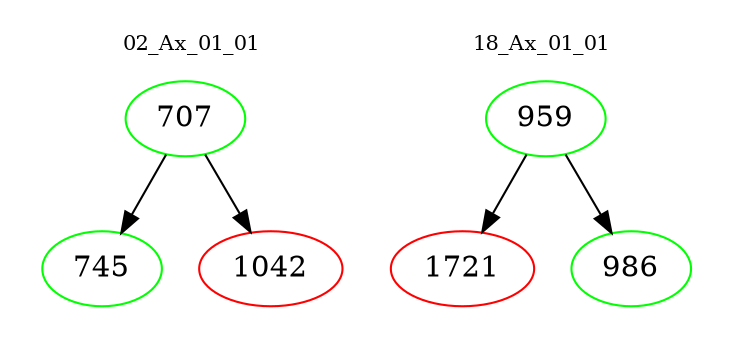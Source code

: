 digraph{
subgraph cluster_0 {
color = white
label = "02_Ax_01_01";
fontsize=10;
T0_707 [label="707", color="green"]
T0_707 -> T0_745 [color="black"]
T0_745 [label="745", color="green"]
T0_707 -> T0_1042 [color="black"]
T0_1042 [label="1042", color="red"]
}
subgraph cluster_1 {
color = white
label = "18_Ax_01_01";
fontsize=10;
T1_959 [label="959", color="green"]
T1_959 -> T1_1721 [color="black"]
T1_1721 [label="1721", color="red"]
T1_959 -> T1_986 [color="black"]
T1_986 [label="986", color="green"]
}
}
